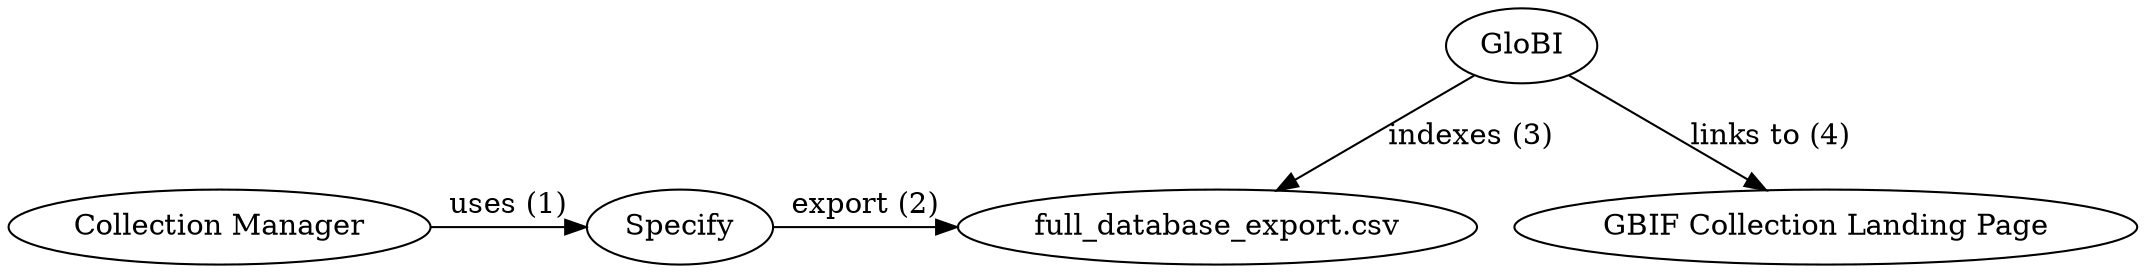 digraph pairwise {
    #rankdir=LR;
    #labelloc="t";
    #label="Specify <> GloBI integration";
    a1 [label="Collection Manager"];
    b1 [label="Specify"];
    c1 [label="full_database_export.csv"];
    d1 [label="GloBI"];
    e1 [label="GBIF Collection Landing Page"];
    { rank=same;
    a1 -> b1 [label="uses (1)"];
    b1 -> c1 [label="export (2)"];
    };
    { 

    d1 -> c1 [label="indexes (3)"];
    d1 -> e1 [label="links to (4)"];
    };
}

